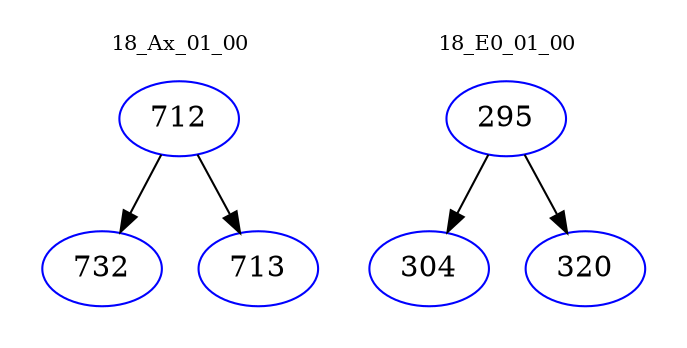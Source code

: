 digraph{
subgraph cluster_0 {
color = white
label = "18_Ax_01_00";
fontsize=10;
T0_712 [label="712", color="blue"]
T0_712 -> T0_732 [color="black"]
T0_732 [label="732", color="blue"]
T0_712 -> T0_713 [color="black"]
T0_713 [label="713", color="blue"]
}
subgraph cluster_1 {
color = white
label = "18_E0_01_00";
fontsize=10;
T1_295 [label="295", color="blue"]
T1_295 -> T1_304 [color="black"]
T1_304 [label="304", color="blue"]
T1_295 -> T1_320 [color="black"]
T1_320 [label="320", color="blue"]
}
}
